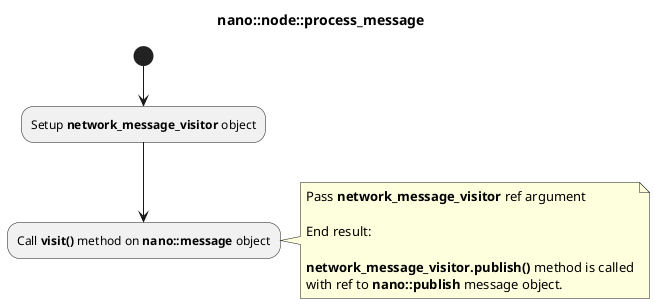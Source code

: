 @startuml

title nano::node::process_message

(*)--> Setup **network_message_visitor** object
--> Call **visit()** method on **nano::message** object
note right
Pass **network_message_visitor** ref argument

End result:

**network_message_visitor.publish()** method is called
with ref to **nano::publish** message object.
end note
@enduml


